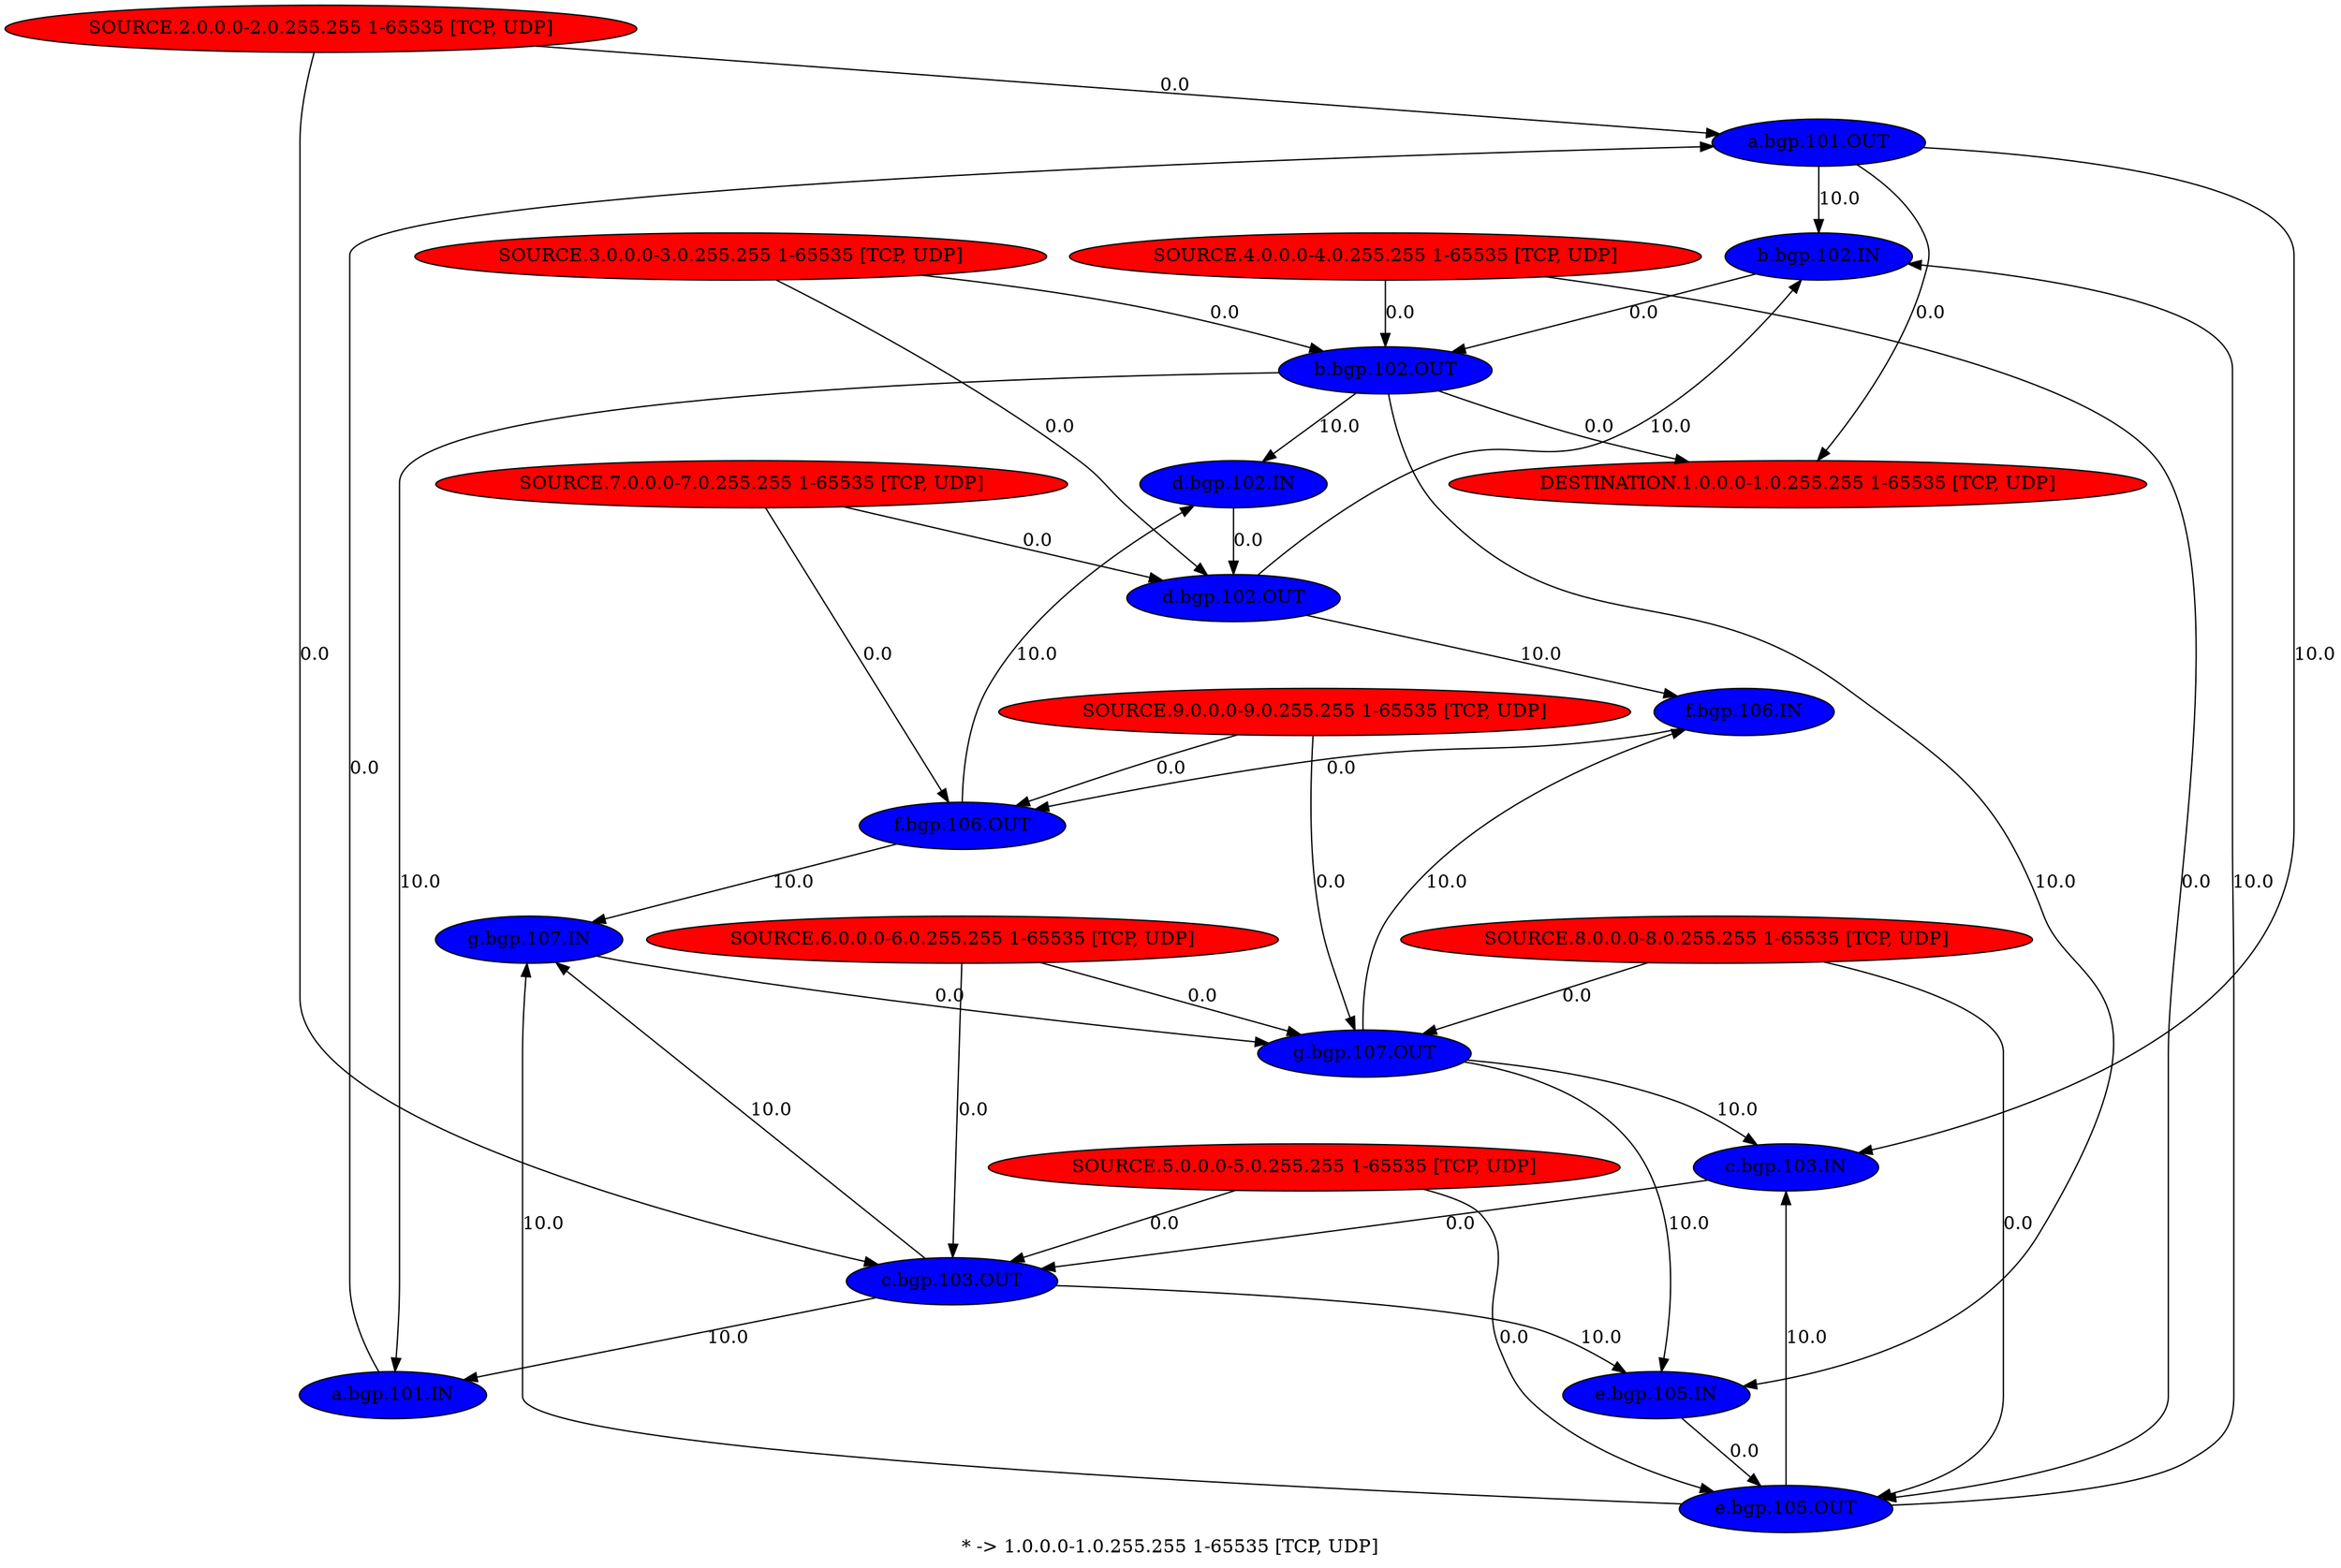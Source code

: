digraph {
	"a.bgp.101.OUT" -> "b.bgp.102.IN" [label="10.0"]
	"a.bgp.101.OUT" -> "c.bgp.103.IN" [label="10.0"]
	"b.bgp.102.OUT" -> "a.bgp.101.IN" [label="10.0"]
	"b.bgp.102.OUT" -> "d.bgp.102.IN" [label="10.0"]
	"b.bgp.102.OUT" -> "e.bgp.105.IN" [label="10.0"]
	"c.bgp.103.OUT" -> "g.bgp.107.IN" [label="10.0"]
	"c.bgp.103.OUT" -> "a.bgp.101.IN" [label="10.0"]
	"c.bgp.103.OUT" -> "e.bgp.105.IN" [label="10.0"]
	"d.bgp.102.OUT" -> "f.bgp.106.IN" [label="10.0"]
	"d.bgp.102.OUT" -> "b.bgp.102.IN" [label="10.0"]
	"e.bgp.105.OUT" -> "c.bgp.103.IN" [label="10.0"]
	"e.bgp.105.OUT" -> "g.bgp.107.IN" [label="10.0"]
	"e.bgp.105.OUT" -> "b.bgp.102.IN" [label="10.0"]
	"f.bgp.106.OUT" -> "d.bgp.102.IN" [label="10.0"]
	"f.bgp.106.OUT" -> "g.bgp.107.IN" [label="10.0"]
	"g.bgp.107.OUT" -> "f.bgp.106.IN" [label="10.0"]
	"g.bgp.107.OUT" -> "c.bgp.103.IN" [label="10.0"]
	"g.bgp.107.OUT" -> "e.bgp.105.IN" [label="10.0"]
	"a.bgp.101.IN" -> "a.bgp.101.OUT" [label="0.0"]
	"b.bgp.102.IN" -> "b.bgp.102.OUT" [label="0.0"]
	"c.bgp.103.IN" -> "c.bgp.103.OUT" [label="0.0"]
	"d.bgp.102.IN" -> "d.bgp.102.OUT" [label="0.0"]
	"e.bgp.105.IN" -> "e.bgp.105.OUT" [label="0.0"]
	"f.bgp.106.IN" -> "f.bgp.106.OUT" [label="0.0"]
	"g.bgp.107.IN" -> "g.bgp.107.OUT" [label="0.0"]
	"SOURCE.2.0.0.0-2.0.255.255 1-65535 [TCP, UDP]" -> "c.bgp.103.OUT" [label="0.0"]
	"SOURCE.2.0.0.0-2.0.255.255 1-65535 [TCP, UDP]" -> "a.bgp.101.OUT" [label="0.0"]
	"a.bgp.101.OUT" -> "DESTINATION.1.0.0.0-1.0.255.255 1-65535 [TCP, UDP]" [label="0.0"]
	"SOURCE.3.0.0.0-3.0.255.255 1-65535 [TCP, UDP]" -> "d.bgp.102.OUT" [label="0.0"]
	"SOURCE.3.0.0.0-3.0.255.255 1-65535 [TCP, UDP]" -> "b.bgp.102.OUT" [label="0.0"]
	"b.bgp.102.OUT" -> "DESTINATION.1.0.0.0-1.0.255.255 1-65535 [TCP, UDP]" [label="0.0"]
	"SOURCE.4.0.0.0-4.0.255.255 1-65535 [TCP, UDP]" -> "e.bgp.105.OUT" [label="0.0"]
	"SOURCE.4.0.0.0-4.0.255.255 1-65535 [TCP, UDP]" -> "b.bgp.102.OUT" [label="0.0"]
	"SOURCE.5.0.0.0-5.0.255.255 1-65535 [TCP, UDP]" -> "c.bgp.103.OUT" [label="0.0"]
	"SOURCE.5.0.0.0-5.0.255.255 1-65535 [TCP, UDP]" -> "e.bgp.105.OUT" [label="0.0"]
	"SOURCE.6.0.0.0-6.0.255.255 1-65535 [TCP, UDP]" -> "g.bgp.107.OUT" [label="0.0"]
	"SOURCE.6.0.0.0-6.0.255.255 1-65535 [TCP, UDP]" -> "c.bgp.103.OUT" [label="0.0"]
	"SOURCE.7.0.0.0-7.0.255.255 1-65535 [TCP, UDP]" -> "f.bgp.106.OUT" [label="0.0"]
	"SOURCE.7.0.0.0-7.0.255.255 1-65535 [TCP, UDP]" -> "d.bgp.102.OUT" [label="0.0"]
	"SOURCE.8.0.0.0-8.0.255.255 1-65535 [TCP, UDP]" -> "g.bgp.107.OUT" [label="0.0"]
	"SOURCE.8.0.0.0-8.0.255.255 1-65535 [TCP, UDP]" -> "e.bgp.105.OUT" [label="0.0"]
	"SOURCE.9.0.0.0-9.0.255.255 1-65535 [TCP, UDP]" -> "f.bgp.106.OUT" [label="0.0"]
	"SOURCE.9.0.0.0-9.0.255.255 1-65535 [TCP, UDP]" -> "g.bgp.107.OUT" [label="0.0"]
	"a.bgp.101.IN"[shape=oval, style=filled, fillcolor=blue]
	"a.bgp.101.OUT"[shape=oval, style=filled, fillcolor=blue]
	"b.bgp.102.IN"[shape=oval, style=filled, fillcolor=blue]
	"b.bgp.102.OUT"[shape=oval, style=filled, fillcolor=blue]
	"c.bgp.103.IN"[shape=oval, style=filled, fillcolor=blue]
	"c.bgp.103.OUT"[shape=oval, style=filled, fillcolor=blue]
	"d.bgp.102.IN"[shape=oval, style=filled, fillcolor=blue]
	"d.bgp.102.OUT"[shape=oval, style=filled, fillcolor=blue]
	"e.bgp.105.IN"[shape=oval, style=filled, fillcolor=blue]
	"e.bgp.105.OUT"[shape=oval, style=filled, fillcolor=blue]
	"f.bgp.106.IN"[shape=oval, style=filled, fillcolor=blue]
	"f.bgp.106.OUT"[shape=oval, style=filled, fillcolor=blue]
	"g.bgp.107.IN"[shape=oval, style=filled, fillcolor=blue]
	"g.bgp.107.OUT"[shape=oval, style=filled, fillcolor=blue]
	"SOURCE.2.0.0.0-2.0.255.255 1-65535 [TCP, UDP]"[shape=oval, style=filled, fillcolor=red]
	"SOURCE.3.0.0.0-3.0.255.255 1-65535 [TCP, UDP]"[shape=oval, style=filled, fillcolor=red]
	"SOURCE.4.0.0.0-4.0.255.255 1-65535 [TCP, UDP]"[shape=oval, style=filled, fillcolor=red]
	"SOURCE.5.0.0.0-5.0.255.255 1-65535 [TCP, UDP]"[shape=oval, style=filled, fillcolor=red]
	"SOURCE.6.0.0.0-6.0.255.255 1-65535 [TCP, UDP]"[shape=oval, style=filled, fillcolor=red]
	"SOURCE.7.0.0.0-7.0.255.255 1-65535 [TCP, UDP]"[shape=oval, style=filled, fillcolor=red]
	"SOURCE.8.0.0.0-8.0.255.255 1-65535 [TCP, UDP]"[shape=oval, style=filled, fillcolor=red]
	"SOURCE.9.0.0.0-9.0.255.255 1-65535 [TCP, UDP]"[shape=oval, style=filled, fillcolor=red]
	"DESTINATION.1.0.0.0-1.0.255.255 1-65535 [TCP, UDP]"[shape=oval, style=filled, fillcolor=red]
label="* -> 1.0.0.0-1.0.255.255 1-65535 [TCP, UDP]"
}